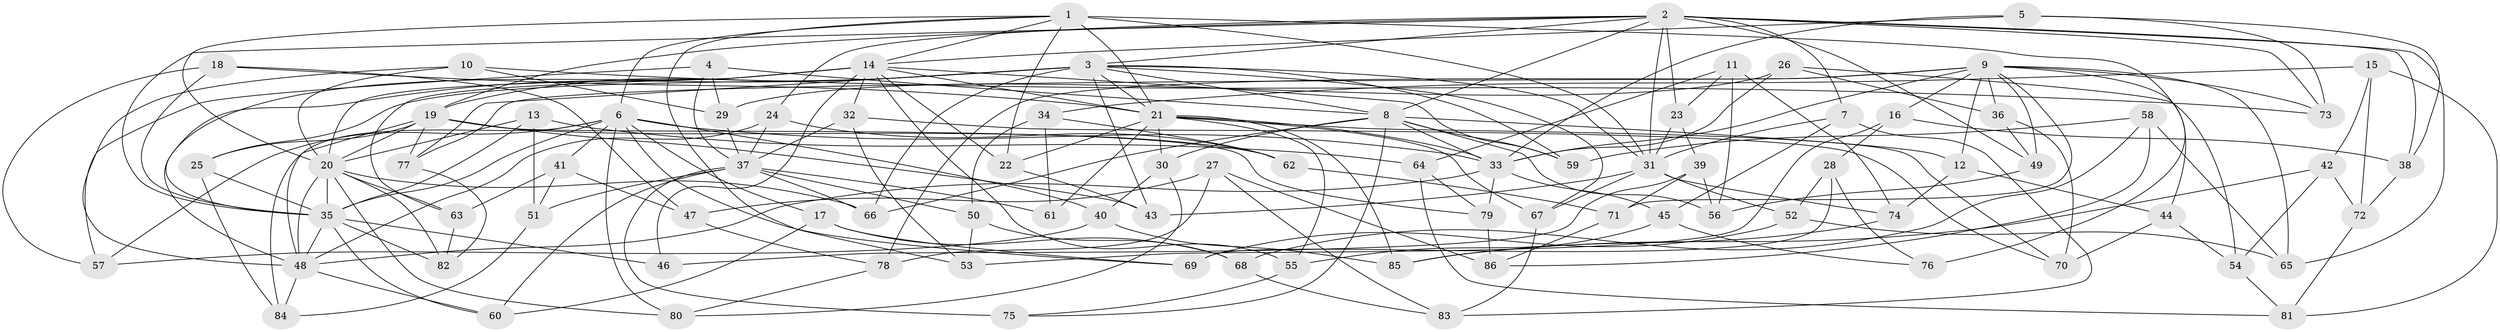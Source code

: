 // original degree distribution, {4: 1.0}
// Generated by graph-tools (version 1.1) at 2025/53/03/04/25 22:53:56]
// undirected, 86 vertices, 217 edges
graph export_dot {
  node [color=gray90,style=filled];
  1;
  2;
  3;
  4;
  5;
  6;
  7;
  8;
  9;
  10;
  11;
  12;
  13;
  14;
  15;
  16;
  17;
  18;
  19;
  20;
  21;
  22;
  23;
  24;
  25;
  26;
  27;
  28;
  29;
  30;
  31;
  32;
  33;
  34;
  35;
  36;
  37;
  38;
  39;
  40;
  41;
  42;
  43;
  44;
  45;
  46;
  47;
  48;
  49;
  50;
  51;
  52;
  53;
  54;
  55;
  56;
  57;
  58;
  59;
  60;
  61;
  62;
  63;
  64;
  65;
  66;
  67;
  68;
  69;
  70;
  71;
  72;
  73;
  74;
  75;
  76;
  77;
  78;
  79;
  80;
  81;
  82;
  83;
  84;
  85;
  86;
  1 -- 6 [weight=1.0];
  1 -- 14 [weight=1.0];
  1 -- 20 [weight=1.0];
  1 -- 21 [weight=1.0];
  1 -- 22 [weight=1.0];
  1 -- 31 [weight=2.0];
  1 -- 53 [weight=1.0];
  1 -- 76 [weight=2.0];
  2 -- 3 [weight=1.0];
  2 -- 7 [weight=1.0];
  2 -- 8 [weight=1.0];
  2 -- 19 [weight=1.0];
  2 -- 23 [weight=1.0];
  2 -- 24 [weight=1.0];
  2 -- 31 [weight=1.0];
  2 -- 35 [weight=1.0];
  2 -- 38 [weight=1.0];
  2 -- 49 [weight=1.0];
  2 -- 65 [weight=1.0];
  2 -- 73 [weight=1.0];
  3 -- 8 [weight=1.0];
  3 -- 19 [weight=1.0];
  3 -- 21 [weight=1.0];
  3 -- 25 [weight=1.0];
  3 -- 31 [weight=1.0];
  3 -- 43 [weight=1.0];
  3 -- 48 [weight=1.0];
  3 -- 59 [weight=1.0];
  3 -- 66 [weight=1.0];
  3 -- 67 [weight=1.0];
  3 -- 77 [weight=1.0];
  4 -- 8 [weight=1.0];
  4 -- 29 [weight=1.0];
  4 -- 37 [weight=1.0];
  4 -- 57 [weight=1.0];
  5 -- 14 [weight=1.0];
  5 -- 33 [weight=1.0];
  5 -- 38 [weight=1.0];
  5 -- 73 [weight=1.0];
  6 -- 17 [weight=1.0];
  6 -- 33 [weight=1.0];
  6 -- 35 [weight=1.0];
  6 -- 40 [weight=1.0];
  6 -- 41 [weight=1.0];
  6 -- 57 [weight=1.0];
  6 -- 69 [weight=1.0];
  6 -- 80 [weight=1.0];
  6 -- 84 [weight=1.0];
  7 -- 31 [weight=1.0];
  7 -- 45 [weight=1.0];
  7 -- 83 [weight=1.0];
  8 -- 12 [weight=1.0];
  8 -- 30 [weight=1.0];
  8 -- 33 [weight=1.0];
  8 -- 56 [weight=1.0];
  8 -- 59 [weight=1.0];
  8 -- 66 [weight=1.0];
  8 -- 75 [weight=1.0];
  9 -- 12 [weight=1.0];
  9 -- 16 [weight=1.0];
  9 -- 33 [weight=2.0];
  9 -- 36 [weight=1.0];
  9 -- 44 [weight=1.0];
  9 -- 49 [weight=1.0];
  9 -- 65 [weight=1.0];
  9 -- 71 [weight=1.0];
  9 -- 73 [weight=1.0];
  9 -- 77 [weight=1.0];
  9 -- 78 [weight=1.0];
  10 -- 20 [weight=1.0];
  10 -- 29 [weight=1.0];
  10 -- 48 [weight=1.0];
  10 -- 73 [weight=1.0];
  11 -- 23 [weight=1.0];
  11 -- 56 [weight=1.0];
  11 -- 64 [weight=1.0];
  11 -- 74 [weight=1.0];
  12 -- 44 [weight=1.0];
  12 -- 74 [weight=1.0];
  13 -- 20 [weight=1.0];
  13 -- 35 [weight=1.0];
  13 -- 51 [weight=1.0];
  13 -- 64 [weight=1.0];
  14 -- 20 [weight=2.0];
  14 -- 21 [weight=1.0];
  14 -- 22 [weight=1.0];
  14 -- 32 [weight=1.0];
  14 -- 35 [weight=1.0];
  14 -- 46 [weight=1.0];
  14 -- 55 [weight=1.0];
  14 -- 59 [weight=1.0];
  14 -- 63 [weight=1.0];
  15 -- 34 [weight=1.0];
  15 -- 42 [weight=1.0];
  15 -- 72 [weight=1.0];
  15 -- 81 [weight=1.0];
  16 -- 28 [weight=1.0];
  16 -- 38 [weight=1.0];
  16 -- 53 [weight=1.0];
  17 -- 60 [weight=1.0];
  17 -- 68 [weight=1.0];
  17 -- 69 [weight=1.0];
  18 -- 21 [weight=1.0];
  18 -- 35 [weight=1.0];
  18 -- 47 [weight=1.0];
  18 -- 57 [weight=1.0];
  19 -- 20 [weight=1.0];
  19 -- 25 [weight=1.0];
  19 -- 43 [weight=1.0];
  19 -- 48 [weight=2.0];
  19 -- 62 [weight=1.0];
  19 -- 77 [weight=1.0];
  19 -- 79 [weight=1.0];
  20 -- 35 [weight=1.0];
  20 -- 48 [weight=1.0];
  20 -- 63 [weight=1.0];
  20 -- 66 [weight=1.0];
  20 -- 80 [weight=1.0];
  20 -- 82 [weight=1.0];
  21 -- 22 [weight=1.0];
  21 -- 30 [weight=1.0];
  21 -- 33 [weight=1.0];
  21 -- 55 [weight=1.0];
  21 -- 61 [weight=1.0];
  21 -- 67 [weight=1.0];
  21 -- 70 [weight=1.0];
  21 -- 85 [weight=1.0];
  22 -- 43 [weight=1.0];
  23 -- 31 [weight=1.0];
  23 -- 39 [weight=1.0];
  24 -- 37 [weight=1.0];
  24 -- 48 [weight=1.0];
  24 -- 62 [weight=1.0];
  25 -- 35 [weight=1.0];
  25 -- 84 [weight=1.0];
  26 -- 29 [weight=1.0];
  26 -- 33 [weight=1.0];
  26 -- 36 [weight=1.0];
  26 -- 54 [weight=1.0];
  27 -- 47 [weight=1.0];
  27 -- 78 [weight=1.0];
  27 -- 83 [weight=1.0];
  27 -- 86 [weight=1.0];
  28 -- 52 [weight=1.0];
  28 -- 69 [weight=1.0];
  28 -- 76 [weight=1.0];
  29 -- 37 [weight=1.0];
  30 -- 40 [weight=1.0];
  30 -- 80 [weight=1.0];
  31 -- 43 [weight=1.0];
  31 -- 52 [weight=1.0];
  31 -- 67 [weight=1.0];
  31 -- 74 [weight=1.0];
  32 -- 37 [weight=1.0];
  32 -- 53 [weight=1.0];
  32 -- 70 [weight=1.0];
  33 -- 45 [weight=1.0];
  33 -- 48 [weight=1.0];
  33 -- 79 [weight=1.0];
  34 -- 50 [weight=1.0];
  34 -- 61 [weight=1.0];
  34 -- 62 [weight=1.0];
  35 -- 46 [weight=2.0];
  35 -- 48 [weight=1.0];
  35 -- 60 [weight=1.0];
  35 -- 82 [weight=1.0];
  36 -- 49 [weight=1.0];
  36 -- 70 [weight=1.0];
  37 -- 50 [weight=1.0];
  37 -- 51 [weight=1.0];
  37 -- 60 [weight=1.0];
  37 -- 61 [weight=2.0];
  37 -- 66 [weight=1.0];
  37 -- 75 [weight=2.0];
  38 -- 72 [weight=1.0];
  39 -- 46 [weight=1.0];
  39 -- 56 [weight=1.0];
  39 -- 71 [weight=1.0];
  40 -- 57 [weight=1.0];
  40 -- 85 [weight=1.0];
  41 -- 47 [weight=1.0];
  41 -- 51 [weight=1.0];
  41 -- 63 [weight=1.0];
  42 -- 54 [weight=1.0];
  42 -- 72 [weight=1.0];
  42 -- 85 [weight=1.0];
  44 -- 54 [weight=1.0];
  44 -- 70 [weight=1.0];
  45 -- 55 [weight=1.0];
  45 -- 76 [weight=1.0];
  47 -- 78 [weight=1.0];
  48 -- 60 [weight=1.0];
  48 -- 84 [weight=1.0];
  49 -- 56 [weight=1.0];
  50 -- 53 [weight=1.0];
  50 -- 68 [weight=1.0];
  51 -- 84 [weight=1.0];
  52 -- 65 [weight=1.0];
  52 -- 69 [weight=1.0];
  54 -- 81 [weight=1.0];
  55 -- 75 [weight=1.0];
  58 -- 59 [weight=1.0];
  58 -- 65 [weight=1.0];
  58 -- 68 [weight=1.0];
  58 -- 86 [weight=1.0];
  62 -- 71 [weight=1.0];
  63 -- 82 [weight=1.0];
  64 -- 79 [weight=1.0];
  64 -- 81 [weight=1.0];
  67 -- 83 [weight=1.0];
  68 -- 83 [weight=1.0];
  71 -- 86 [weight=1.0];
  72 -- 81 [weight=1.0];
  74 -- 85 [weight=1.0];
  77 -- 82 [weight=1.0];
  78 -- 80 [weight=1.0];
  79 -- 86 [weight=1.0];
}
